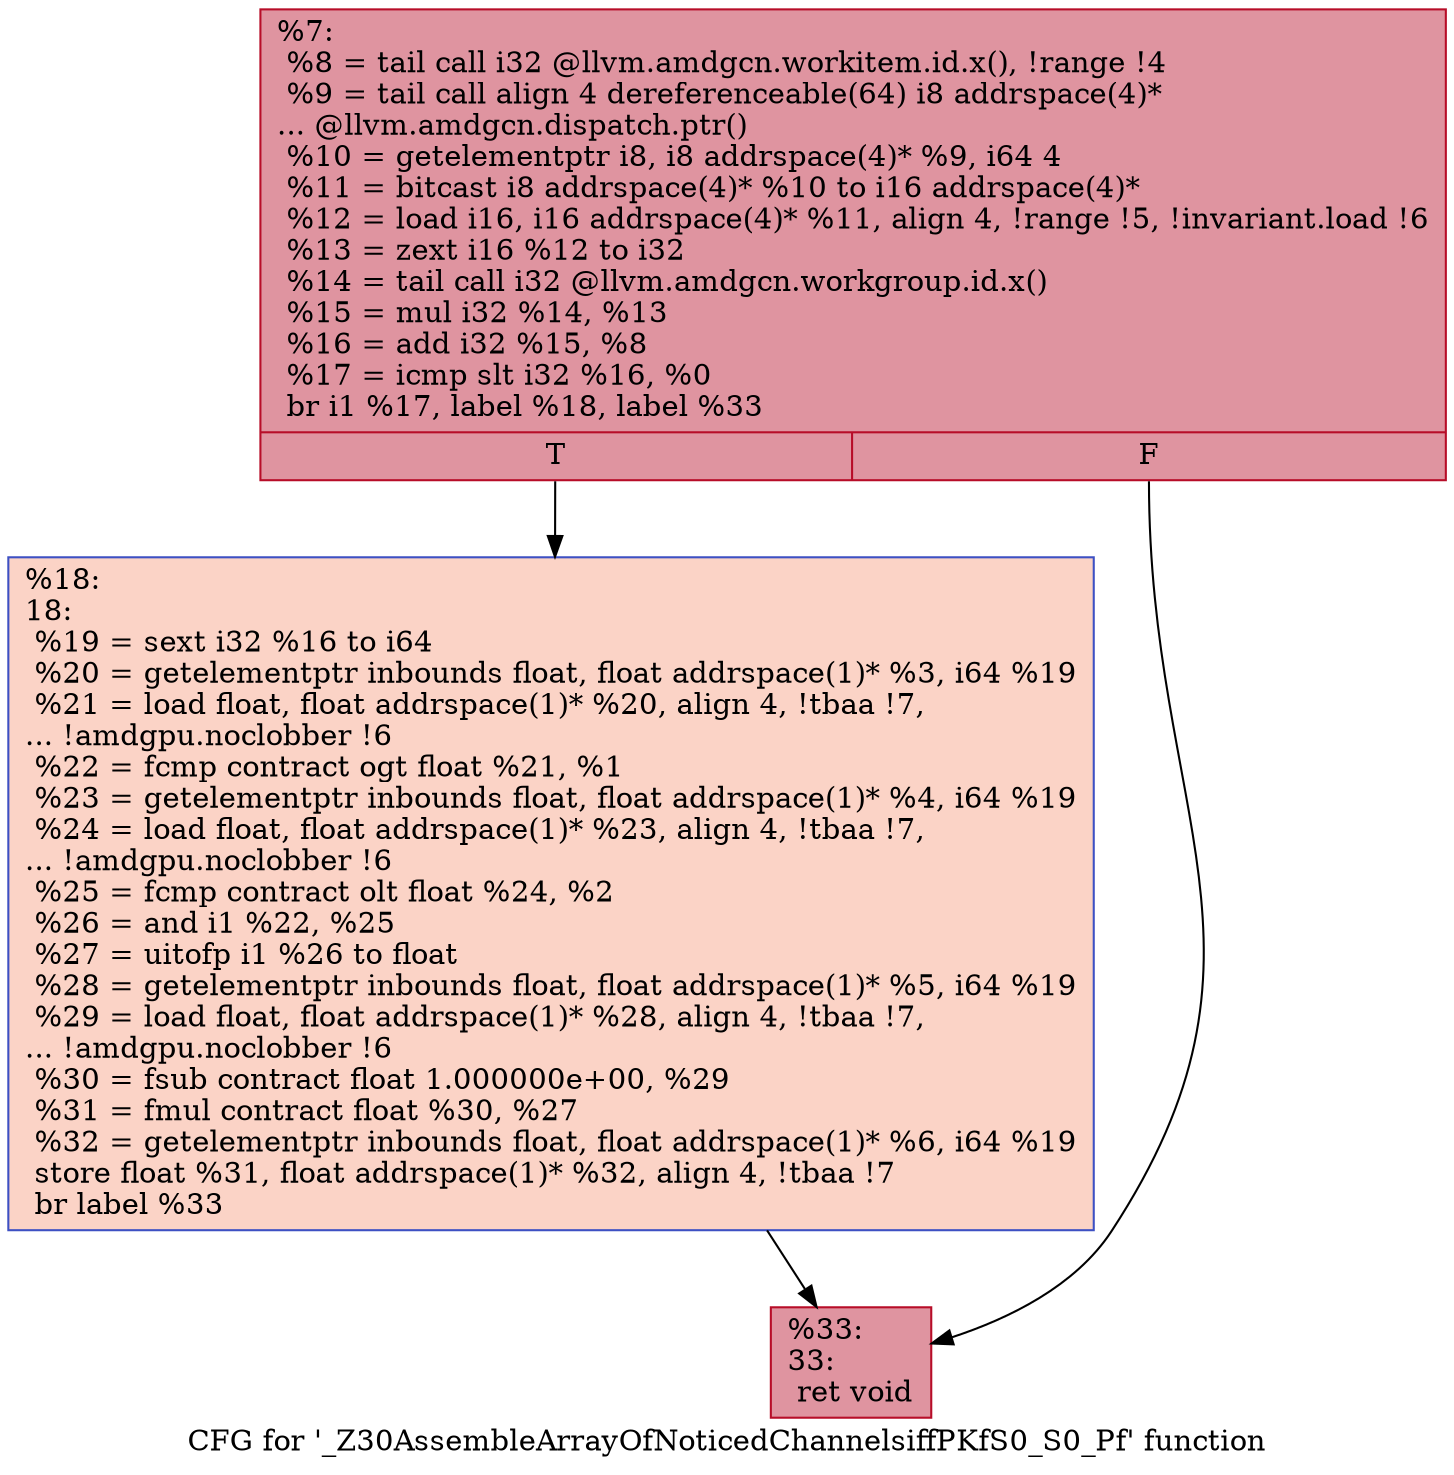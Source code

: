 digraph "CFG for '_Z30AssembleArrayOfNoticedChannelsiffPKfS0_S0_Pf' function" {
	label="CFG for '_Z30AssembleArrayOfNoticedChannelsiffPKfS0_S0_Pf' function";

	Node0x5d9b3f0 [shape=record,color="#b70d28ff", style=filled, fillcolor="#b70d2870",label="{%7:\l  %8 = tail call i32 @llvm.amdgcn.workitem.id.x(), !range !4\l  %9 = tail call align 4 dereferenceable(64) i8 addrspace(4)*\l... @llvm.amdgcn.dispatch.ptr()\l  %10 = getelementptr i8, i8 addrspace(4)* %9, i64 4\l  %11 = bitcast i8 addrspace(4)* %10 to i16 addrspace(4)*\l  %12 = load i16, i16 addrspace(4)* %11, align 4, !range !5, !invariant.load !6\l  %13 = zext i16 %12 to i32\l  %14 = tail call i32 @llvm.amdgcn.workgroup.id.x()\l  %15 = mul i32 %14, %13\l  %16 = add i32 %15, %8\l  %17 = icmp slt i32 %16, %0\l  br i1 %17, label %18, label %33\l|{<s0>T|<s1>F}}"];
	Node0x5d9b3f0:s0 -> Node0x5d9d2f0;
	Node0x5d9b3f0:s1 -> Node0x5d9d380;
	Node0x5d9d2f0 [shape=record,color="#3d50c3ff", style=filled, fillcolor="#f59c7d70",label="{%18:\l18:                                               \l  %19 = sext i32 %16 to i64\l  %20 = getelementptr inbounds float, float addrspace(1)* %3, i64 %19\l  %21 = load float, float addrspace(1)* %20, align 4, !tbaa !7,\l... !amdgpu.noclobber !6\l  %22 = fcmp contract ogt float %21, %1\l  %23 = getelementptr inbounds float, float addrspace(1)* %4, i64 %19\l  %24 = load float, float addrspace(1)* %23, align 4, !tbaa !7,\l... !amdgpu.noclobber !6\l  %25 = fcmp contract olt float %24, %2\l  %26 = and i1 %22, %25\l  %27 = uitofp i1 %26 to float\l  %28 = getelementptr inbounds float, float addrspace(1)* %5, i64 %19\l  %29 = load float, float addrspace(1)* %28, align 4, !tbaa !7,\l... !amdgpu.noclobber !6\l  %30 = fsub contract float 1.000000e+00, %29\l  %31 = fmul contract float %30, %27\l  %32 = getelementptr inbounds float, float addrspace(1)* %6, i64 %19\l  store float %31, float addrspace(1)* %32, align 4, !tbaa !7\l  br label %33\l}"];
	Node0x5d9d2f0 -> Node0x5d9d380;
	Node0x5d9d380 [shape=record,color="#b70d28ff", style=filled, fillcolor="#b70d2870",label="{%33:\l33:                                               \l  ret void\l}"];
}
